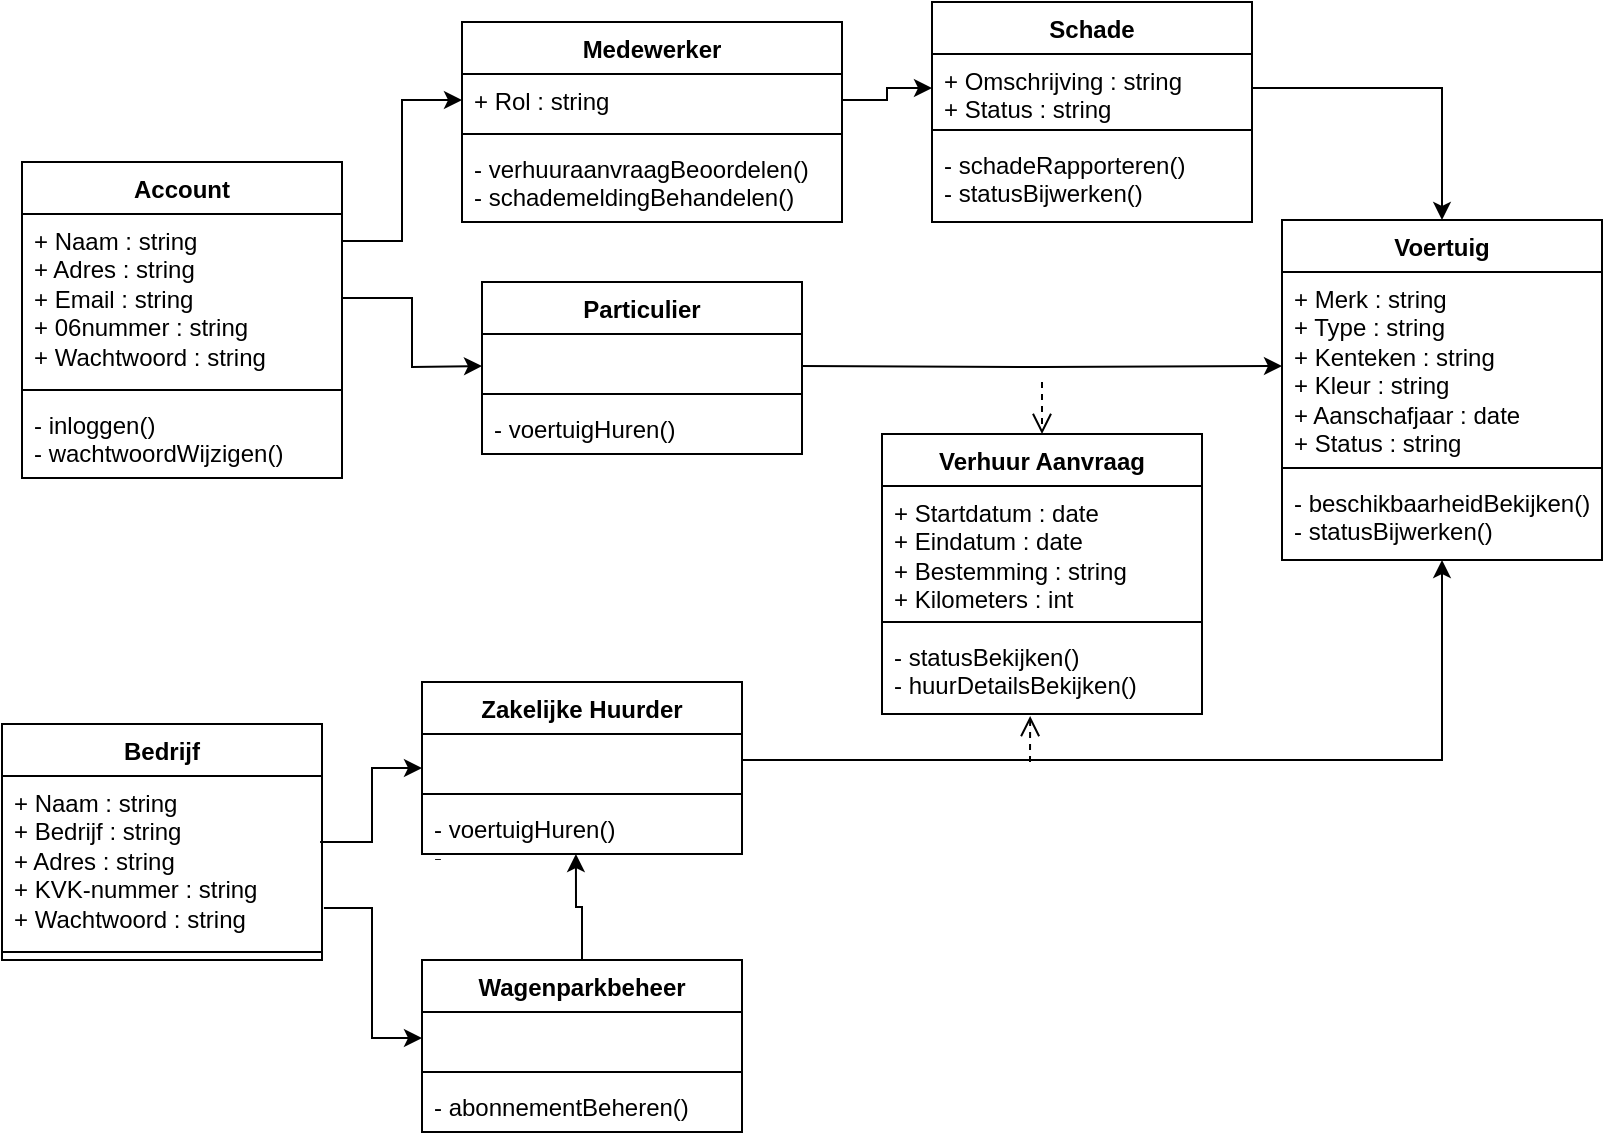 <mxfile version="24.8.6">
  <diagram name="Page-1" id="v_s4sWRQ4vv6Tch7yq_D">
    <mxGraphModel dx="2513" dy="993" grid="1" gridSize="10" guides="1" tooltips="1" connect="1" arrows="1" fold="1" page="1" pageScale="1" pageWidth="850" pageHeight="1100" math="0" shadow="0">
      <root>
        <mxCell id="0" />
        <mxCell id="1" parent="0" />
        <mxCell id="xKA6z_1evjKlugJneLph-25" style="edgeStyle=orthogonalEdgeStyle;rounded=0;orthogonalLoop=1;jettySize=auto;html=1;entryX=0;entryY=0.5;entryDx=0;entryDy=0;exitX=1;exitY=0.25;exitDx=0;exitDy=0;" parent="1" source="xKA6z_1evjKlugJneLph-56" target="xKA6z_1evjKlugJneLph-81" edge="1">
          <mxGeometry relative="1" as="geometry">
            <mxPoint x="82.08" y="302.024" as="sourcePoint" />
            <mxPoint x="120" y="228" as="targetPoint" />
          </mxGeometry>
        </mxCell>
        <mxCell id="xKA6z_1evjKlugJneLph-8" value="&lt;div&gt;Bedrijf&lt;/div&gt;" style="swimlane;fontStyle=1;align=center;verticalAlign=top;childLayout=stackLayout;horizontal=1;startSize=26;horizontalStack=0;resizeParent=1;resizeParentMax=0;resizeLast=0;collapsible=1;marginBottom=0;whiteSpace=wrap;html=1;" parent="1" vertex="1">
          <mxGeometry x="-120" y="521" width="160" height="118" as="geometry" />
        </mxCell>
        <mxCell id="xKA6z_1evjKlugJneLph-9" value="+ Naam : string &lt;br&gt;+ Bedrijf : string &lt;br&gt;&lt;div&gt;+ Adres : string &lt;/div&gt;+ KVK-nummer : string &lt;br&gt;+ Wachtwoord : string " style="text;strokeColor=none;fillColor=none;align=left;verticalAlign=top;spacingLeft=4;spacingRight=4;overflow=hidden;rotatable=0;points=[[0,0.5],[1,0.5]];portConstraint=eastwest;whiteSpace=wrap;html=1;" parent="xKA6z_1evjKlugJneLph-8" vertex="1">
          <mxGeometry y="26" width="160" height="84" as="geometry" />
        </mxCell>
        <mxCell id="xKA6z_1evjKlugJneLph-10" value="" style="line;strokeWidth=1;fillColor=none;align=left;verticalAlign=middle;spacingTop=-1;spacingLeft=3;spacingRight=3;rotatable=0;labelPosition=right;points=[];portConstraint=eastwest;strokeColor=inherit;" parent="xKA6z_1evjKlugJneLph-8" vertex="1">
          <mxGeometry y="110" width="160" height="8" as="geometry" />
        </mxCell>
        <mxCell id="xKA6z_1evjKlugJneLph-49" style="edgeStyle=orthogonalEdgeStyle;rounded=0;orthogonalLoop=1;jettySize=auto;html=1;entryX=0;entryY=0.5;entryDx=0;entryDy=0;" parent="1" target="xKA6z_1evjKlugJneLph-46" edge="1">
          <mxGeometry relative="1" as="geometry">
            <mxPoint x="280" y="342" as="sourcePoint" />
          </mxGeometry>
        </mxCell>
        <mxCell id="xKA6z_1evjKlugJneLph-30" style="edgeStyle=orthogonalEdgeStyle;rounded=0;orthogonalLoop=1;jettySize=auto;html=1;entryX=0;entryY=0.5;entryDx=0;entryDy=0;exitX=1;exitY=0.5;exitDx=0;exitDy=0;" parent="1" source="xKA6z_1evjKlugJneLph-57" edge="1">
          <mxGeometry relative="1" as="geometry">
            <mxPoint x="80" y="336.968" as="sourcePoint" />
            <mxPoint x="120" y="342" as="targetPoint" />
          </mxGeometry>
        </mxCell>
        <mxCell id="xKA6z_1evjKlugJneLph-23" value="&lt;div&gt;&lt;br&gt;&lt;/div&gt;&lt;div&gt;&lt;br&gt;&lt;/div&gt;" style="html=1;verticalAlign=bottom;endArrow=open;dashed=1;endSize=8;curved=0;rounded=0;entryX=0.5;entryY=0;entryDx=0;entryDy=0;" parent="1" target="xKA6z_1evjKlugJneLph-91" edge="1">
          <mxGeometry x="-1" y="22" relative="1" as="geometry">
            <mxPoint x="400" y="350" as="sourcePoint" />
            <mxPoint x="395" y="360" as="targetPoint" />
            <mxPoint x="-2" y="-10" as="offset" />
          </mxGeometry>
        </mxCell>
        <mxCell id="xKA6z_1evjKlugJneLph-41" style="edgeStyle=orthogonalEdgeStyle;rounded=0;orthogonalLoop=1;jettySize=auto;html=1;entryX=0;entryY=0.5;entryDx=0;entryDy=0;exitX=0.994;exitY=0.393;exitDx=0;exitDy=0;exitPerimeter=0;" parent="1" source="xKA6z_1evjKlugJneLph-9" target="xKA6z_1evjKlugJneLph-97" edge="1">
          <mxGeometry relative="1" as="geometry">
            <mxPoint x="90" y="563" as="targetPoint" />
          </mxGeometry>
        </mxCell>
        <mxCell id="xKA6z_1evjKlugJneLph-45" value="&lt;div&gt;Voertuig&lt;/div&gt;&lt;div&gt;&lt;br&gt;&lt;br&gt;&lt;/div&gt;" style="swimlane;fontStyle=1;align=center;verticalAlign=top;childLayout=stackLayout;horizontal=1;startSize=26;horizontalStack=0;resizeParent=1;resizeParentMax=0;resizeLast=0;collapsible=1;marginBottom=0;whiteSpace=wrap;html=1;" parent="1" vertex="1">
          <mxGeometry x="520" y="269" width="160" height="170" as="geometry" />
        </mxCell>
        <mxCell id="xKA6z_1evjKlugJneLph-46" value="+ Merk : string &lt;br&gt;+ Type : string &lt;br&gt;+ Kenteken : string &lt;br&gt;+ Kleur : string &lt;br&gt;+ Aanschafjaar : date &lt;br&gt;+ Status : string " style="text;strokeColor=none;fillColor=none;align=left;verticalAlign=top;spacingLeft=4;spacingRight=4;overflow=hidden;rotatable=0;points=[[0,0.5],[1,0.5]];portConstraint=eastwest;whiteSpace=wrap;html=1;" parent="xKA6z_1evjKlugJneLph-45" vertex="1">
          <mxGeometry y="26" width="160" height="94" as="geometry" />
        </mxCell>
        <mxCell id="xKA6z_1evjKlugJneLph-47" value="" style="line;strokeWidth=1;fillColor=none;align=left;verticalAlign=middle;spacingTop=-1;spacingLeft=3;spacingRight=3;rotatable=0;labelPosition=right;points=[];portConstraint=eastwest;strokeColor=inherit;" parent="xKA6z_1evjKlugJneLph-45" vertex="1">
          <mxGeometry y="120" width="160" height="8" as="geometry" />
        </mxCell>
        <mxCell id="xKA6z_1evjKlugJneLph-48" value="&lt;div&gt;- beschikbaarheidBekijken()&lt;/div&gt;&lt;div&gt;- statusBijwerken() &lt;/div&gt;" style="text;strokeColor=none;fillColor=none;align=left;verticalAlign=top;spacingLeft=4;spacingRight=4;overflow=hidden;rotatable=0;points=[[0,0.5],[1,0.5]];portConstraint=eastwest;whiteSpace=wrap;html=1;" parent="xKA6z_1evjKlugJneLph-45" vertex="1">
          <mxGeometry y="128" width="160" height="42" as="geometry" />
        </mxCell>
        <mxCell id="xKA6z_1evjKlugJneLph-56" value="Account" style="swimlane;fontStyle=1;align=center;verticalAlign=top;childLayout=stackLayout;horizontal=1;startSize=26;horizontalStack=0;resizeParent=1;resizeParentMax=0;resizeLast=0;collapsible=1;marginBottom=0;whiteSpace=wrap;html=1;" parent="1" vertex="1">
          <mxGeometry x="-110" y="240" width="160" height="158" as="geometry" />
        </mxCell>
        <mxCell id="xKA6z_1evjKlugJneLph-57" value="+ Naam : string &lt;br&gt;+ Adres : string &lt;br&gt;+ Email : string &lt;br&gt;+ 06nummer : string &lt;br&gt;+ Wachtwoord : string " style="text;strokeColor=none;fillColor=none;align=left;verticalAlign=top;spacingLeft=4;spacingRight=4;overflow=hidden;rotatable=0;points=[[0,0.5],[1,0.5]];portConstraint=eastwest;whiteSpace=wrap;html=1;" parent="xKA6z_1evjKlugJneLph-56" vertex="1">
          <mxGeometry y="26" width="160" height="84" as="geometry" />
        </mxCell>
        <mxCell id="xKA6z_1evjKlugJneLph-58" value="" style="line;strokeWidth=1;fillColor=none;align=left;verticalAlign=middle;spacingTop=-1;spacingLeft=3;spacingRight=3;rotatable=0;labelPosition=right;points=[];portConstraint=eastwest;strokeColor=inherit;" parent="xKA6z_1evjKlugJneLph-56" vertex="1">
          <mxGeometry y="110" width="160" height="8" as="geometry" />
        </mxCell>
        <mxCell id="xKA6z_1evjKlugJneLph-59" value="&lt;div&gt;- inloggen() &lt;br&gt;&lt;/div&gt;&lt;div&gt;- wachtwoordWijzigen()&lt;/div&gt;" style="text;strokeColor=none;fillColor=none;align=left;verticalAlign=top;spacingLeft=4;spacingRight=4;overflow=hidden;rotatable=0;points=[[0,0.5],[1,0.5]];portConstraint=eastwest;whiteSpace=wrap;html=1;" parent="xKA6z_1evjKlugJneLph-56" vertex="1">
          <mxGeometry y="118" width="160" height="40" as="geometry" />
        </mxCell>
        <mxCell id="xKA6z_1evjKlugJneLph-67" value="&lt;div&gt;&lt;br&gt;&lt;/div&gt;&lt;div&gt;&lt;br&gt;&lt;/div&gt;" style="html=1;verticalAlign=bottom;endArrow=open;dashed=1;endSize=8;curved=0;rounded=0;entryX=0.463;entryY=1.024;entryDx=0;entryDy=0;entryPerimeter=0;" parent="1" target="xKA6z_1evjKlugJneLph-94" edge="1">
          <mxGeometry x="-1" y="22" relative="1" as="geometry">
            <mxPoint x="394" y="540" as="sourcePoint" />
            <mxPoint x="395" y="478" as="targetPoint" />
            <mxPoint x="-2" y="-10" as="offset" />
          </mxGeometry>
        </mxCell>
        <mxCell id="xKA6z_1evjKlugJneLph-68" value="Particulier" style="swimlane;fontStyle=1;align=center;verticalAlign=top;childLayout=stackLayout;horizontal=1;startSize=26;horizontalStack=0;resizeParent=1;resizeParentMax=0;resizeLast=0;collapsible=1;marginBottom=0;whiteSpace=wrap;html=1;" parent="1" vertex="1">
          <mxGeometry x="120" y="300" width="160" height="86" as="geometry" />
        </mxCell>
        <mxCell id="xKA6z_1evjKlugJneLph-69" value="&lt;div&gt;&lt;br&gt;&lt;/div&gt;" style="text;strokeColor=none;fillColor=none;align=left;verticalAlign=top;spacingLeft=4;spacingRight=4;overflow=hidden;rotatable=0;points=[[0,0.5],[1,0.5]];portConstraint=eastwest;whiteSpace=wrap;html=1;" parent="xKA6z_1evjKlugJneLph-68" vertex="1">
          <mxGeometry y="26" width="160" height="26" as="geometry" />
        </mxCell>
        <mxCell id="xKA6z_1evjKlugJneLph-70" value="" style="line;strokeWidth=1;fillColor=none;align=left;verticalAlign=middle;spacingTop=-1;spacingLeft=3;spacingRight=3;rotatable=0;labelPosition=right;points=[];portConstraint=eastwest;strokeColor=inherit;" parent="xKA6z_1evjKlugJneLph-68" vertex="1">
          <mxGeometry y="52" width="160" height="8" as="geometry" />
        </mxCell>
        <mxCell id="xKA6z_1evjKlugJneLph-71" value="- voertuigHuren()  " style="text;strokeColor=none;fillColor=none;align=left;verticalAlign=top;spacingLeft=4;spacingRight=4;overflow=hidden;rotatable=0;points=[[0,0.5],[1,0.5]];portConstraint=eastwest;whiteSpace=wrap;html=1;" parent="xKA6z_1evjKlugJneLph-68" vertex="1">
          <mxGeometry y="60" width="160" height="26" as="geometry" />
        </mxCell>
        <mxCell id="xKA6z_1evjKlugJneLph-80" value="Medewerker" style="swimlane;fontStyle=1;align=center;verticalAlign=top;childLayout=stackLayout;horizontal=1;startSize=26;horizontalStack=0;resizeParent=1;resizeParentMax=0;resizeLast=0;collapsible=1;marginBottom=0;whiteSpace=wrap;html=1;" parent="1" vertex="1">
          <mxGeometry x="110" y="170" width="190" height="100" as="geometry" />
        </mxCell>
        <mxCell id="xKA6z_1evjKlugJneLph-81" value="+ Rol : string" style="text;strokeColor=none;fillColor=none;align=left;verticalAlign=top;spacingLeft=4;spacingRight=4;overflow=hidden;rotatable=0;points=[[0,0.5],[1,0.5]];portConstraint=eastwest;whiteSpace=wrap;html=1;" parent="xKA6z_1evjKlugJneLph-80" vertex="1">
          <mxGeometry y="26" width="190" height="26" as="geometry" />
        </mxCell>
        <mxCell id="xKA6z_1evjKlugJneLph-82" value="" style="line;strokeWidth=1;fillColor=none;align=left;verticalAlign=middle;spacingTop=-1;spacingLeft=3;spacingRight=3;rotatable=0;labelPosition=right;points=[];portConstraint=eastwest;strokeColor=inherit;" parent="xKA6z_1evjKlugJneLph-80" vertex="1">
          <mxGeometry y="52" width="190" height="8" as="geometry" />
        </mxCell>
        <mxCell id="xKA6z_1evjKlugJneLph-83" value="&lt;div&gt;- verhuuraanvraagBeoordelen()&lt;/div&gt;&lt;div&gt;- schademeldingBehandelen()&lt;/div&gt;" style="text;strokeColor=none;fillColor=none;align=left;verticalAlign=top;spacingLeft=4;spacingRight=4;overflow=hidden;rotatable=0;points=[[0,0.5],[1,0.5]];portConstraint=eastwest;whiteSpace=wrap;html=1;" parent="xKA6z_1evjKlugJneLph-80" vertex="1">
          <mxGeometry y="60" width="190" height="40" as="geometry" />
        </mxCell>
        <mxCell id="xKA6z_1evjKlugJneLph-84" value="Schade" style="swimlane;fontStyle=1;align=center;verticalAlign=top;childLayout=stackLayout;horizontal=1;startSize=26;horizontalStack=0;resizeParent=1;resizeParentMax=0;resizeLast=0;collapsible=1;marginBottom=0;whiteSpace=wrap;html=1;" parent="1" vertex="1">
          <mxGeometry x="345" y="160" width="160" height="110" as="geometry" />
        </mxCell>
        <mxCell id="xKA6z_1evjKlugJneLph-85" value="&lt;div&gt;+ Omschrijving : string&lt;br&gt;&lt;/div&gt;&lt;div&gt;+ Status : string&lt;br&gt;&lt;/div&gt;" style="text;strokeColor=none;fillColor=none;align=left;verticalAlign=top;spacingLeft=4;spacingRight=4;overflow=hidden;rotatable=0;points=[[0,0.5],[1,0.5]];portConstraint=eastwest;whiteSpace=wrap;html=1;" parent="xKA6z_1evjKlugJneLph-84" vertex="1">
          <mxGeometry y="26" width="160" height="34" as="geometry" />
        </mxCell>
        <mxCell id="xKA6z_1evjKlugJneLph-86" value="" style="line;strokeWidth=1;fillColor=none;align=left;verticalAlign=middle;spacingTop=-1;spacingLeft=3;spacingRight=3;rotatable=0;labelPosition=right;points=[];portConstraint=eastwest;strokeColor=inherit;" parent="xKA6z_1evjKlugJneLph-84" vertex="1">
          <mxGeometry y="60" width="160" height="8" as="geometry" />
        </mxCell>
        <mxCell id="xKA6z_1evjKlugJneLph-87" value="&lt;div&gt;- schadeRapporteren()&lt;/div&gt;- statusBijwerken() " style="text;strokeColor=none;fillColor=none;align=left;verticalAlign=top;spacingLeft=4;spacingRight=4;overflow=hidden;rotatable=0;points=[[0,0.5],[1,0.5]];portConstraint=eastwest;whiteSpace=wrap;html=1;" parent="xKA6z_1evjKlugJneLph-84" vertex="1">
          <mxGeometry y="68" width="160" height="42" as="geometry" />
        </mxCell>
        <mxCell id="xKA6z_1evjKlugJneLph-89" style="edgeStyle=orthogonalEdgeStyle;rounded=0;orthogonalLoop=1;jettySize=auto;html=1;entryX=0;entryY=0.5;entryDx=0;entryDy=0;" parent="1" source="xKA6z_1evjKlugJneLph-81" target="xKA6z_1evjKlugJneLph-85" edge="1">
          <mxGeometry relative="1" as="geometry" />
        </mxCell>
        <mxCell id="xKA6z_1evjKlugJneLph-90" style="edgeStyle=orthogonalEdgeStyle;rounded=0;orthogonalLoop=1;jettySize=auto;html=1;entryX=0.5;entryY=0;entryDx=0;entryDy=0;" parent="1" source="xKA6z_1evjKlugJneLph-85" target="xKA6z_1evjKlugJneLph-45" edge="1">
          <mxGeometry relative="1" as="geometry" />
        </mxCell>
        <mxCell id="xKA6z_1evjKlugJneLph-91" value="Verhuur Aanvraag" style="swimlane;fontStyle=1;align=center;verticalAlign=top;childLayout=stackLayout;horizontal=1;startSize=26;horizontalStack=0;resizeParent=1;resizeParentMax=0;resizeLast=0;collapsible=1;marginBottom=0;whiteSpace=wrap;html=1;" parent="1" vertex="1">
          <mxGeometry x="320" y="376" width="160" height="140" as="geometry" />
        </mxCell>
        <mxCell id="xKA6z_1evjKlugJneLph-92" value="&lt;div&gt;+ Startdatum : date&lt;/div&gt;&lt;div&gt;+ Eindatum : date&lt;/div&gt;&lt;div&gt;+ Bestemming : string&lt;/div&gt;&lt;div&gt;+ Kilometers : int&lt;br&gt;&lt;/div&gt;" style="text;strokeColor=none;fillColor=none;align=left;verticalAlign=top;spacingLeft=4;spacingRight=4;overflow=hidden;rotatable=0;points=[[0,0.5],[1,0.5]];portConstraint=eastwest;whiteSpace=wrap;html=1;" parent="xKA6z_1evjKlugJneLph-91" vertex="1">
          <mxGeometry y="26" width="160" height="64" as="geometry" />
        </mxCell>
        <mxCell id="xKA6z_1evjKlugJneLph-93" value="" style="line;strokeWidth=1;fillColor=none;align=left;verticalAlign=middle;spacingTop=-1;spacingLeft=3;spacingRight=3;rotatable=0;labelPosition=right;points=[];portConstraint=eastwest;strokeColor=inherit;" parent="xKA6z_1evjKlugJneLph-91" vertex="1">
          <mxGeometry y="90" width="160" height="8" as="geometry" />
        </mxCell>
        <mxCell id="xKA6z_1evjKlugJneLph-94" value="&lt;div&gt;- statusBekijken() &lt;br&gt;&lt;/div&gt;&lt;div&gt;- huurDetailsBekijken()&lt;/div&gt;" style="text;strokeColor=none;fillColor=none;align=left;verticalAlign=top;spacingLeft=4;spacingRight=4;overflow=hidden;rotatable=0;points=[[0,0.5],[1,0.5]];portConstraint=eastwest;whiteSpace=wrap;html=1;" parent="xKA6z_1evjKlugJneLph-91" vertex="1">
          <mxGeometry y="98" width="160" height="42" as="geometry" />
        </mxCell>
        <mxCell id="xKA6z_1evjKlugJneLph-97" value="Zakelijke Huurder" style="swimlane;fontStyle=1;align=center;verticalAlign=top;childLayout=stackLayout;horizontal=1;startSize=26;horizontalStack=0;resizeParent=1;resizeParentMax=0;resizeLast=0;collapsible=1;marginBottom=0;whiteSpace=wrap;html=1;" parent="1" vertex="1">
          <mxGeometry x="90" y="500" width="160" height="86" as="geometry" />
        </mxCell>
        <mxCell id="xKA6z_1evjKlugJneLph-98" value="&lt;div&gt;&lt;br&gt;&lt;/div&gt;" style="text;strokeColor=none;fillColor=none;align=left;verticalAlign=top;spacingLeft=4;spacingRight=4;overflow=hidden;rotatable=0;points=[[0,0.5],[1,0.5]];portConstraint=eastwest;whiteSpace=wrap;html=1;" parent="xKA6z_1evjKlugJneLph-97" vertex="1">
          <mxGeometry y="26" width="160" height="26" as="geometry" />
        </mxCell>
        <mxCell id="xKA6z_1evjKlugJneLph-99" value="" style="line;strokeWidth=1;fillColor=none;align=left;verticalAlign=middle;spacingTop=-1;spacingLeft=3;spacingRight=3;rotatable=0;labelPosition=right;points=[];portConstraint=eastwest;strokeColor=inherit;" parent="xKA6z_1evjKlugJneLph-97" vertex="1">
          <mxGeometry y="52" width="160" height="8" as="geometry" />
        </mxCell>
        <mxCell id="xKA6z_1evjKlugJneLph-100" value="&lt;div&gt;- voertuigHuren() &lt;br&gt;&lt;/div&gt;&lt;div&gt;- &lt;br&gt;&lt;/div&gt;" style="text;strokeColor=none;fillColor=none;align=left;verticalAlign=top;spacingLeft=4;spacingRight=4;overflow=hidden;rotatable=0;points=[[0,0.5],[1,0.5]];portConstraint=eastwest;whiteSpace=wrap;html=1;" parent="xKA6z_1evjKlugJneLph-97" vertex="1">
          <mxGeometry y="60" width="160" height="26" as="geometry" />
        </mxCell>
        <mxCell id="xKA6z_1evjKlugJneLph-101" style="edgeStyle=orthogonalEdgeStyle;rounded=0;orthogonalLoop=1;jettySize=auto;html=1;entryX=0.5;entryY=1;entryDx=0;entryDy=0;entryPerimeter=0;" parent="1" source="xKA6z_1evjKlugJneLph-98" target="xKA6z_1evjKlugJneLph-48" edge="1">
          <mxGeometry relative="1" as="geometry" />
        </mxCell>
        <mxCell id="xKA6z_1evjKlugJneLph-102" value="Wagenparkbeheer" style="swimlane;fontStyle=1;align=center;verticalAlign=top;childLayout=stackLayout;horizontal=1;startSize=26;horizontalStack=0;resizeParent=1;resizeParentMax=0;resizeLast=0;collapsible=1;marginBottom=0;whiteSpace=wrap;html=1;" parent="1" vertex="1">
          <mxGeometry x="90" y="639" width="160" height="86" as="geometry" />
        </mxCell>
        <mxCell id="xKA6z_1evjKlugJneLph-103" value="&lt;div&gt;&lt;br&gt;&lt;/div&gt;" style="text;strokeColor=none;fillColor=none;align=left;verticalAlign=top;spacingLeft=4;spacingRight=4;overflow=hidden;rotatable=0;points=[[0,0.5],[1,0.5]];portConstraint=eastwest;whiteSpace=wrap;html=1;" parent="xKA6z_1evjKlugJneLph-102" vertex="1">
          <mxGeometry y="26" width="160" height="26" as="geometry" />
        </mxCell>
        <mxCell id="xKA6z_1evjKlugJneLph-104" value="" style="line;strokeWidth=1;fillColor=none;align=left;verticalAlign=middle;spacingTop=-1;spacingLeft=3;spacingRight=3;rotatable=0;labelPosition=right;points=[];portConstraint=eastwest;strokeColor=inherit;" parent="xKA6z_1evjKlugJneLph-102" vertex="1">
          <mxGeometry y="52" width="160" height="8" as="geometry" />
        </mxCell>
        <mxCell id="xKA6z_1evjKlugJneLph-105" value="&lt;div&gt;- abonnementBeheren() &lt;br&gt;&lt;/div&gt;&lt;div&gt;&lt;br&gt;&lt;/div&gt;" style="text;strokeColor=none;fillColor=none;align=left;verticalAlign=top;spacingLeft=4;spacingRight=4;overflow=hidden;rotatable=0;points=[[0,0.5],[1,0.5]];portConstraint=eastwest;whiteSpace=wrap;html=1;" parent="xKA6z_1evjKlugJneLph-102" vertex="1">
          <mxGeometry y="60" width="160" height="26" as="geometry" />
        </mxCell>
        <mxCell id="xKA6z_1evjKlugJneLph-106" style="edgeStyle=orthogonalEdgeStyle;rounded=0;orthogonalLoop=1;jettySize=auto;html=1;entryX=0;entryY=0.5;entryDx=0;entryDy=0;exitX=1.006;exitY=0.786;exitDx=0;exitDy=0;exitPerimeter=0;" parent="1" source="xKA6z_1evjKlugJneLph-9" target="xKA6z_1evjKlugJneLph-103" edge="1">
          <mxGeometry relative="1" as="geometry" />
        </mxCell>
        <mxCell id="xKA6z_1evjKlugJneLph-107" style="edgeStyle=orthogonalEdgeStyle;rounded=0;orthogonalLoop=1;jettySize=auto;html=1;entryX=0.481;entryY=1;entryDx=0;entryDy=0;entryPerimeter=0;" parent="1" source="xKA6z_1evjKlugJneLph-102" target="xKA6z_1evjKlugJneLph-100" edge="1">
          <mxGeometry relative="1" as="geometry" />
        </mxCell>
      </root>
    </mxGraphModel>
  </diagram>
</mxfile>
